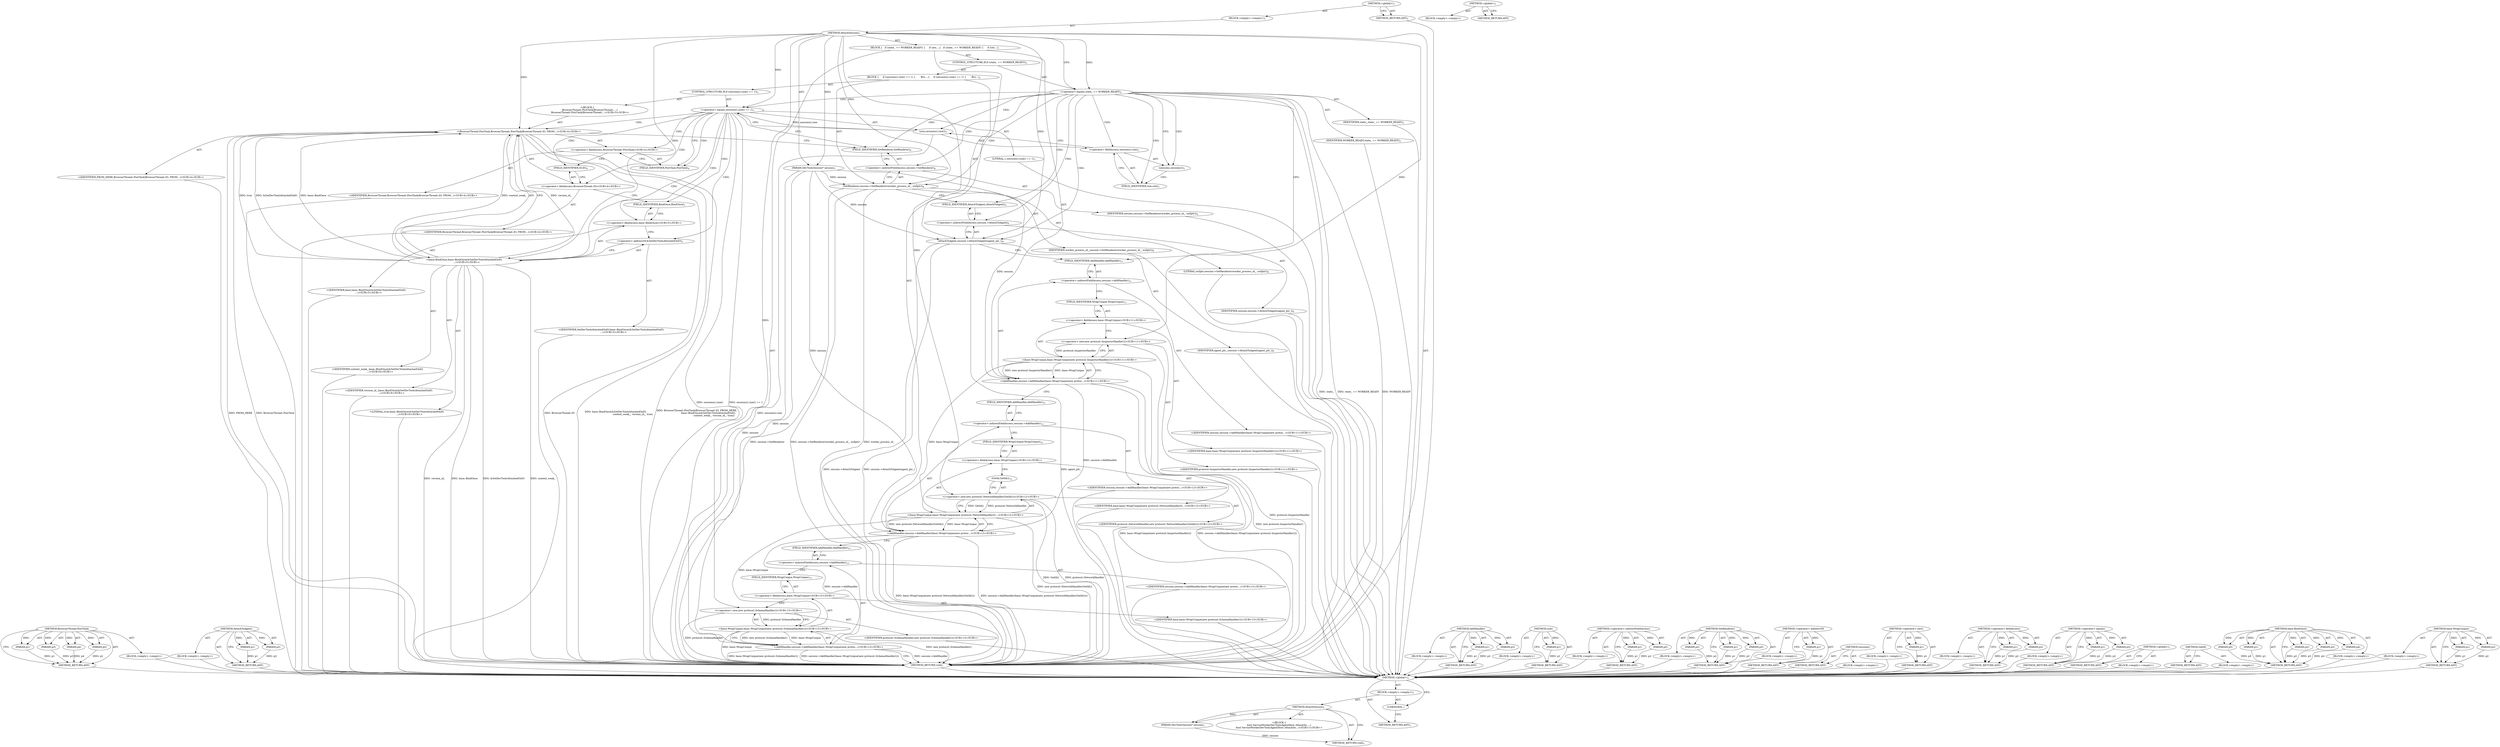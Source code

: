 digraph "&lt;global&gt;" {
vulnerable_131 [label=<(METHOD,BrowserThread.PostTask)>];
vulnerable_132 [label=<(PARAM,p1)>];
vulnerable_133 [label=<(PARAM,p2)>];
vulnerable_134 [label=<(PARAM,p3)>];
vulnerable_135 [label=<(PARAM,p4)>];
vulnerable_136 [label=<(BLOCK,&lt;empty&gt;,&lt;empty&gt;)>];
vulnerable_137 [label=<(METHOD_RETURN,ANY)>];
vulnerable_161 [label=<(METHOD,AttachToAgent)>];
vulnerable_162 [label=<(PARAM,p1)>];
vulnerable_163 [label=<(PARAM,p2)>];
vulnerable_164 [label=<(BLOCK,&lt;empty&gt;,&lt;empty&gt;)>];
vulnerable_165 [label=<(METHOD_RETURN,ANY)>];
vulnerable_6 [label=<(METHOD,&lt;global&gt;)<SUB>1</SUB>>];
vulnerable_7 [label=<(BLOCK,&lt;empty&gt;,&lt;empty&gt;)<SUB>1</SUB>>];
vulnerable_8 [label=<(METHOD,AttachSession)<SUB>1</SUB>>];
vulnerable_9 [label=<(PARAM,DevToolsSession* session)<SUB>1</SUB>>];
vulnerable_10 [label=<(BLOCK,{
   if (state_ == WORKER_READY) {
     if (ses...,{
   if (state_ == WORKER_READY) {
     if (ses...)<SUB>1</SUB>>];
vulnerable_11 [label=<(CONTROL_STRUCTURE,IF,if (state_ == WORKER_READY))<SUB>2</SUB>>];
vulnerable_12 [label=<(&lt;operator&gt;.equals,state_ == WORKER_READY)<SUB>2</SUB>>];
vulnerable_13 [label=<(IDENTIFIER,state_,state_ == WORKER_READY)<SUB>2</SUB>>];
vulnerable_14 [label=<(IDENTIFIER,WORKER_READY,state_ == WORKER_READY)<SUB>2</SUB>>];
vulnerable_15 [label=<(BLOCK,{
     if (sessions().size() == 1) {
       Bro...,{
     if (sessions().size() == 1) {
       Bro...)<SUB>2</SUB>>];
vulnerable_16 [label=<(CONTROL_STRUCTURE,IF,if (sessions().size() == 1))<SUB>3</SUB>>];
vulnerable_17 [label=<(&lt;operator&gt;.equals,sessions().size() == 1)<SUB>3</SUB>>];
vulnerable_18 [label=<(size,sessions().size())<SUB>3</SUB>>];
vulnerable_19 [label=<(&lt;operator&gt;.fieldAccess,sessions().size)<SUB>3</SUB>>];
vulnerable_20 [label=<(sessions,sessions())<SUB>3</SUB>>];
vulnerable_21 [label=<(FIELD_IDENTIFIER,size,size)<SUB>3</SUB>>];
vulnerable_22 [label=<(LITERAL,1,sessions().size() == 1)<SUB>3</SUB>>];
vulnerable_23 [label="<(BLOCK,{
       BrowserThread::PostTask(BrowserThread:...,{
       BrowserThread::PostTask(BrowserThread:...)<SUB>3</SUB>>"];
vulnerable_24 [label="<(BrowserThread.PostTask,BrowserThread::PostTask(BrowserThread::IO, FROM...)<SUB>4</SUB>>"];
vulnerable_25 [label="<(&lt;operator&gt;.fieldAccess,BrowserThread::PostTask)<SUB>4</SUB>>"];
vulnerable_26 [label="<(IDENTIFIER,BrowserThread,BrowserThread::PostTask(BrowserThread::IO, FROM...)<SUB>4</SUB>>"];
vulnerable_27 [label=<(FIELD_IDENTIFIER,PostTask,PostTask)<SUB>4</SUB>>];
vulnerable_28 [label="<(&lt;operator&gt;.fieldAccess,BrowserThread::IO)<SUB>4</SUB>>"];
vulnerable_29 [label="<(IDENTIFIER,BrowserThread,BrowserThread::PostTask(BrowserThread::IO, FROM...)<SUB>4</SUB>>"];
vulnerable_30 [label=<(FIELD_IDENTIFIER,IO,IO)<SUB>4</SUB>>];
vulnerable_31 [label="<(IDENTIFIER,FROM_HERE,BrowserThread::PostTask(BrowserThread::IO, FROM...)<SUB>4</SUB>>"];
vulnerable_32 [label="<(base.BindOnce,base::BindOnce(&amp;SetDevToolsAttachedOnIO,
      ...)<SUB>5</SUB>>"];
vulnerable_33 [label="<(&lt;operator&gt;.fieldAccess,base::BindOnce)<SUB>5</SUB>>"];
vulnerable_34 [label="<(IDENTIFIER,base,base::BindOnce(&amp;SetDevToolsAttachedOnIO,
      ...)<SUB>5</SUB>>"];
vulnerable_35 [label=<(FIELD_IDENTIFIER,BindOnce,BindOnce)<SUB>5</SUB>>];
vulnerable_36 [label=<(&lt;operator&gt;.addressOf,&amp;SetDevToolsAttachedOnIO)<SUB>5</SUB>>];
vulnerable_37 [label="<(IDENTIFIER,SetDevToolsAttachedOnIO,base::BindOnce(&amp;SetDevToolsAttachedOnIO,
      ...)<SUB>5</SUB>>"];
vulnerable_38 [label="<(IDENTIFIER,context_weak_,base::BindOnce(&amp;SetDevToolsAttachedOnIO,
      ...)<SUB>6</SUB>>"];
vulnerable_39 [label="<(IDENTIFIER,version_id_,base::BindOnce(&amp;SetDevToolsAttachedOnIO,
      ...)<SUB>6</SUB>>"];
vulnerable_40 [label="<(LITERAL,true,base::BindOnce(&amp;SetDevToolsAttachedOnIO,
      ...)<SUB>6</SUB>>"];
vulnerable_41 [label=<(SetRenderer,session-&gt;SetRenderer(worker_process_id_, nullptr))<SUB>8</SUB>>];
vulnerable_42 [label=<(&lt;operator&gt;.indirectFieldAccess,session-&gt;SetRenderer)<SUB>8</SUB>>];
vulnerable_43 [label=<(IDENTIFIER,session,session-&gt;SetRenderer(worker_process_id_, nullptr))<SUB>8</SUB>>];
vulnerable_44 [label=<(FIELD_IDENTIFIER,SetRenderer,SetRenderer)<SUB>8</SUB>>];
vulnerable_45 [label=<(IDENTIFIER,worker_process_id_,session-&gt;SetRenderer(worker_process_id_, nullptr))<SUB>8</SUB>>];
vulnerable_46 [label=<(LITERAL,nullptr,session-&gt;SetRenderer(worker_process_id_, nullptr))<SUB>8</SUB>>];
vulnerable_47 [label=<(AttachToAgent,session-&gt;AttachToAgent(agent_ptr_))<SUB>9</SUB>>];
vulnerable_48 [label=<(&lt;operator&gt;.indirectFieldAccess,session-&gt;AttachToAgent)<SUB>9</SUB>>];
vulnerable_49 [label=<(IDENTIFIER,session,session-&gt;AttachToAgent(agent_ptr_))<SUB>9</SUB>>];
vulnerable_50 [label=<(FIELD_IDENTIFIER,AttachToAgent,AttachToAgent)<SUB>9</SUB>>];
vulnerable_51 [label=<(IDENTIFIER,agent_ptr_,session-&gt;AttachToAgent(agent_ptr_))<SUB>9</SUB>>];
vulnerable_52 [label="<(AddHandler,session-&gt;AddHandler(base::WrapUnique(new protoc...)<SUB>11</SUB>>"];
vulnerable_53 [label=<(&lt;operator&gt;.indirectFieldAccess,session-&gt;AddHandler)<SUB>11</SUB>>];
vulnerable_54 [label="<(IDENTIFIER,session,session-&gt;AddHandler(base::WrapUnique(new protoc...)<SUB>11</SUB>>"];
vulnerable_55 [label=<(FIELD_IDENTIFIER,AddHandler,AddHandler)<SUB>11</SUB>>];
vulnerable_56 [label="<(base.WrapUnique,base::WrapUnique(new protocol::InspectorHandler()))<SUB>11</SUB>>"];
vulnerable_57 [label="<(&lt;operator&gt;.fieldAccess,base::WrapUnique)<SUB>11</SUB>>"];
vulnerable_58 [label="<(IDENTIFIER,base,base::WrapUnique(new protocol::InspectorHandler()))<SUB>11</SUB>>"];
vulnerable_59 [label=<(FIELD_IDENTIFIER,WrapUnique,WrapUnique)<SUB>11</SUB>>];
vulnerable_60 [label="<(&lt;operator&gt;.new,new protocol::InspectorHandler())<SUB>11</SUB>>"];
vulnerable_61 [label="<(IDENTIFIER,protocol::InspectorHandler,new protocol::InspectorHandler())<SUB>11</SUB>>"];
vulnerable_62 [label="<(AddHandler,session-&gt;AddHandler(base::WrapUnique(new protoc...)<SUB>12</SUB>>"];
vulnerable_63 [label=<(&lt;operator&gt;.indirectFieldAccess,session-&gt;AddHandler)<SUB>12</SUB>>];
vulnerable_64 [label="<(IDENTIFIER,session,session-&gt;AddHandler(base::WrapUnique(new protoc...)<SUB>12</SUB>>"];
vulnerable_65 [label=<(FIELD_IDENTIFIER,AddHandler,AddHandler)<SUB>12</SUB>>];
vulnerable_66 [label="<(base.WrapUnique,base::WrapUnique(new protocol::NetworkHandler(G...)<SUB>12</SUB>>"];
vulnerable_67 [label="<(&lt;operator&gt;.fieldAccess,base::WrapUnique)<SUB>12</SUB>>"];
vulnerable_68 [label="<(IDENTIFIER,base,base::WrapUnique(new protocol::NetworkHandler(G...)<SUB>12</SUB>>"];
vulnerable_69 [label=<(FIELD_IDENTIFIER,WrapUnique,WrapUnique)<SUB>12</SUB>>];
vulnerable_70 [label="<(&lt;operator&gt;.new,new protocol::NetworkHandler(GetId()))<SUB>12</SUB>>"];
vulnerable_71 [label="<(IDENTIFIER,protocol::NetworkHandler,new protocol::NetworkHandler(GetId()))<SUB>12</SUB>>"];
vulnerable_72 [label=<(GetId,GetId())<SUB>12</SUB>>];
vulnerable_73 [label="<(AddHandler,session-&gt;AddHandler(base::WrapUnique(new protoc...)<SUB>13</SUB>>"];
vulnerable_74 [label=<(&lt;operator&gt;.indirectFieldAccess,session-&gt;AddHandler)<SUB>13</SUB>>];
vulnerable_75 [label="<(IDENTIFIER,session,session-&gt;AddHandler(base::WrapUnique(new protoc...)<SUB>13</SUB>>"];
vulnerable_76 [label=<(FIELD_IDENTIFIER,AddHandler,AddHandler)<SUB>13</SUB>>];
vulnerable_77 [label="<(base.WrapUnique,base::WrapUnique(new protocol::SchemaHandler()))<SUB>13</SUB>>"];
vulnerable_78 [label="<(&lt;operator&gt;.fieldAccess,base::WrapUnique)<SUB>13</SUB>>"];
vulnerable_79 [label="<(IDENTIFIER,base,base::WrapUnique(new protocol::SchemaHandler()))<SUB>13</SUB>>"];
vulnerable_80 [label=<(FIELD_IDENTIFIER,WrapUnique,WrapUnique)<SUB>13</SUB>>];
vulnerable_81 [label="<(&lt;operator&gt;.new,new protocol::SchemaHandler())<SUB>13</SUB>>"];
vulnerable_82 [label="<(IDENTIFIER,protocol::SchemaHandler,new protocol::SchemaHandler())<SUB>13</SUB>>"];
vulnerable_83 [label=<(METHOD_RETURN,void)<SUB>1</SUB>>];
vulnerable_85 [label=<(METHOD_RETURN,ANY)<SUB>1</SUB>>];
vulnerable_166 [label=<(METHOD,AddHandler)>];
vulnerable_167 [label=<(PARAM,p1)>];
vulnerable_168 [label=<(PARAM,p2)>];
vulnerable_169 [label=<(BLOCK,&lt;empty&gt;,&lt;empty&gt;)>];
vulnerable_170 [label=<(METHOD_RETURN,ANY)>];
vulnerable_119 [label=<(METHOD,size)>];
vulnerable_120 [label=<(PARAM,p1)>];
vulnerable_121 [label=<(BLOCK,&lt;empty&gt;,&lt;empty&gt;)>];
vulnerable_122 [label=<(METHOD_RETURN,ANY)>];
vulnerable_156 [label=<(METHOD,&lt;operator&gt;.indirectFieldAccess)>];
vulnerable_157 [label=<(PARAM,p1)>];
vulnerable_158 [label=<(PARAM,p2)>];
vulnerable_159 [label=<(BLOCK,&lt;empty&gt;,&lt;empty&gt;)>];
vulnerable_160 [label=<(METHOD_RETURN,ANY)>];
vulnerable_150 [label=<(METHOD,SetRenderer)>];
vulnerable_151 [label=<(PARAM,p1)>];
vulnerable_152 [label=<(PARAM,p2)>];
vulnerable_153 [label=<(PARAM,p3)>];
vulnerable_154 [label=<(BLOCK,&lt;empty&gt;,&lt;empty&gt;)>];
vulnerable_155 [label=<(METHOD_RETURN,ANY)>];
vulnerable_146 [label=<(METHOD,&lt;operator&gt;.addressOf)>];
vulnerable_147 [label=<(PARAM,p1)>];
vulnerable_148 [label=<(BLOCK,&lt;empty&gt;,&lt;empty&gt;)>];
vulnerable_149 [label=<(METHOD_RETURN,ANY)>];
vulnerable_128 [label=<(METHOD,sessions)>];
vulnerable_129 [label=<(BLOCK,&lt;empty&gt;,&lt;empty&gt;)>];
vulnerable_130 [label=<(METHOD_RETURN,ANY)>];
vulnerable_176 [label=<(METHOD,&lt;operator&gt;.new)>];
vulnerable_177 [label=<(PARAM,p1)>];
vulnerable_178 [label=<(BLOCK,&lt;empty&gt;,&lt;empty&gt;)>];
vulnerable_179 [label=<(METHOD_RETURN,ANY)>];
vulnerable_123 [label=<(METHOD,&lt;operator&gt;.fieldAccess)>];
vulnerable_124 [label=<(PARAM,p1)>];
vulnerable_125 [label=<(PARAM,p2)>];
vulnerable_126 [label=<(BLOCK,&lt;empty&gt;,&lt;empty&gt;)>];
vulnerable_127 [label=<(METHOD_RETURN,ANY)>];
vulnerable_114 [label=<(METHOD,&lt;operator&gt;.equals)>];
vulnerable_115 [label=<(PARAM,p1)>];
vulnerable_116 [label=<(PARAM,p2)>];
vulnerable_117 [label=<(BLOCK,&lt;empty&gt;,&lt;empty&gt;)>];
vulnerable_118 [label=<(METHOD_RETURN,ANY)>];
vulnerable_108 [label=<(METHOD,&lt;global&gt;)<SUB>1</SUB>>];
vulnerable_109 [label=<(BLOCK,&lt;empty&gt;,&lt;empty&gt;)>];
vulnerable_110 [label=<(METHOD_RETURN,ANY)>];
vulnerable_180 [label=<(METHOD,GetId)>];
vulnerable_181 [label=<(BLOCK,&lt;empty&gt;,&lt;empty&gt;)>];
vulnerable_182 [label=<(METHOD_RETURN,ANY)>];
vulnerable_138 [label=<(METHOD,base.BindOnce)>];
vulnerable_139 [label=<(PARAM,p1)>];
vulnerable_140 [label=<(PARAM,p2)>];
vulnerable_141 [label=<(PARAM,p3)>];
vulnerable_142 [label=<(PARAM,p4)>];
vulnerable_143 [label=<(PARAM,p5)>];
vulnerable_144 [label=<(BLOCK,&lt;empty&gt;,&lt;empty&gt;)>];
vulnerable_145 [label=<(METHOD_RETURN,ANY)>];
vulnerable_171 [label=<(METHOD,base.WrapUnique)>];
vulnerable_172 [label=<(PARAM,p1)>];
vulnerable_173 [label=<(PARAM,p2)>];
vulnerable_174 [label=<(BLOCK,&lt;empty&gt;,&lt;empty&gt;)>];
vulnerable_175 [label=<(METHOD_RETURN,ANY)>];
fixed_6 [label=<(METHOD,&lt;global&gt;)<SUB>1</SUB>>];
fixed_7 [label=<(BLOCK,&lt;empty&gt;,&lt;empty&gt;)<SUB>1</SUB>>];
fixed_8 [label=<(METHOD,AttachSession)<SUB>1</SUB>>];
fixed_9 [label=<(PARAM,DevToolsSession* session)<SUB>1</SUB>>];
fixed_10 [label="<(BLOCK,{
bool ServiceWorkerDevToolsAgentHost::AttachSe...,{
bool ServiceWorkerDevToolsAgentHost::AttachSe...)<SUB>1</SUB>>"];
fixed_11 [label=<(METHOD_RETURN,void)<SUB>1</SUB>>];
fixed_13 [label=<(UNKNOWN,,)>];
fixed_14 [label=<(METHOD_RETURN,ANY)<SUB>1</SUB>>];
fixed_23 [label=<(METHOD,&lt;global&gt;)<SUB>1</SUB>>];
fixed_24 [label=<(BLOCK,&lt;empty&gt;,&lt;empty&gt;)>];
fixed_25 [label=<(METHOD_RETURN,ANY)>];
vulnerable_131 -> vulnerable_132  [key=0, label="AST: "];
vulnerable_131 -> vulnerable_132  [key=1, label="DDG: "];
vulnerable_131 -> vulnerable_136  [key=0, label="AST: "];
vulnerable_131 -> vulnerable_133  [key=0, label="AST: "];
vulnerable_131 -> vulnerable_133  [key=1, label="DDG: "];
vulnerable_131 -> vulnerable_137  [key=0, label="AST: "];
vulnerable_131 -> vulnerable_137  [key=1, label="CFG: "];
vulnerable_131 -> vulnerable_134  [key=0, label="AST: "];
vulnerable_131 -> vulnerable_134  [key=1, label="DDG: "];
vulnerable_131 -> vulnerable_135  [key=0, label="AST: "];
vulnerable_131 -> vulnerable_135  [key=1, label="DDG: "];
vulnerable_132 -> vulnerable_137  [key=0, label="DDG: p1"];
vulnerable_133 -> vulnerable_137  [key=0, label="DDG: p2"];
vulnerable_134 -> vulnerable_137  [key=0, label="DDG: p3"];
vulnerable_135 -> vulnerable_137  [key=0, label="DDG: p4"];
vulnerable_136 -> fixed_6  [key=0];
vulnerable_137 -> fixed_6  [key=0];
vulnerable_161 -> vulnerable_162  [key=0, label="AST: "];
vulnerable_161 -> vulnerable_162  [key=1, label="DDG: "];
vulnerable_161 -> vulnerable_164  [key=0, label="AST: "];
vulnerable_161 -> vulnerable_163  [key=0, label="AST: "];
vulnerable_161 -> vulnerable_163  [key=1, label="DDG: "];
vulnerable_161 -> vulnerable_165  [key=0, label="AST: "];
vulnerable_161 -> vulnerable_165  [key=1, label="CFG: "];
vulnerable_162 -> vulnerable_165  [key=0, label="DDG: p1"];
vulnerable_163 -> vulnerable_165  [key=0, label="DDG: p2"];
vulnerable_164 -> fixed_6  [key=0];
vulnerable_165 -> fixed_6  [key=0];
vulnerable_6 -> vulnerable_7  [key=0, label="AST: "];
vulnerable_6 -> vulnerable_85  [key=0, label="AST: "];
vulnerable_6 -> vulnerable_85  [key=1, label="CFG: "];
vulnerable_7 -> vulnerable_8  [key=0, label="AST: "];
vulnerable_8 -> vulnerable_9  [key=0, label="AST: "];
vulnerable_8 -> vulnerable_9  [key=1, label="DDG: "];
vulnerable_8 -> vulnerable_10  [key=0, label="AST: "];
vulnerable_8 -> vulnerable_83  [key=0, label="AST: "];
vulnerable_8 -> vulnerable_12  [key=0, label="CFG: "];
vulnerable_8 -> vulnerable_12  [key=1, label="DDG: "];
vulnerable_8 -> vulnerable_41  [key=0, label="DDG: "];
vulnerable_8 -> vulnerable_47  [key=0, label="DDG: "];
vulnerable_8 -> vulnerable_60  [key=0, label="DDG: "];
vulnerable_8 -> vulnerable_70  [key=0, label="DDG: "];
vulnerable_8 -> vulnerable_81  [key=0, label="DDG: "];
vulnerable_8 -> vulnerable_17  [key=0, label="DDG: "];
vulnerable_8 -> vulnerable_24  [key=0, label="DDG: "];
vulnerable_8 -> vulnerable_32  [key=0, label="DDG: "];
vulnerable_9 -> vulnerable_83  [key=0, label="DDG: session"];
vulnerable_9 -> vulnerable_52  [key=0, label="DDG: session"];
vulnerable_9 -> vulnerable_62  [key=0, label="DDG: session"];
vulnerable_9 -> vulnerable_73  [key=0, label="DDG: session"];
vulnerable_9 -> vulnerable_41  [key=0, label="DDG: session"];
vulnerable_9 -> vulnerable_47  [key=0, label="DDG: session"];
vulnerable_10 -> vulnerable_11  [key=0, label="AST: "];
vulnerable_10 -> vulnerable_52  [key=0, label="AST: "];
vulnerable_10 -> vulnerable_62  [key=0, label="AST: "];
vulnerable_10 -> vulnerable_73  [key=0, label="AST: "];
vulnerable_11 -> vulnerable_12  [key=0, label="AST: "];
vulnerable_11 -> vulnerable_15  [key=0, label="AST: "];
vulnerable_12 -> vulnerable_13  [key=0, label="AST: "];
vulnerable_12 -> vulnerable_14  [key=0, label="AST: "];
vulnerable_12 -> vulnerable_20  [key=0, label="CFG: "];
vulnerable_12 -> vulnerable_20  [key=1, label="CDG: "];
vulnerable_12 -> vulnerable_55  [key=0, label="CFG: "];
vulnerable_12 -> vulnerable_83  [key=0, label="DDG: state_"];
vulnerable_12 -> vulnerable_83  [key=1, label="DDG: state_ == WORKER_READY"];
vulnerable_12 -> vulnerable_83  [key=2, label="DDG: WORKER_READY"];
vulnerable_12 -> vulnerable_17  [key=0, label="CDG: "];
vulnerable_12 -> vulnerable_47  [key=0, label="CDG: "];
vulnerable_12 -> vulnerable_21  [key=0, label="CDG: "];
vulnerable_12 -> vulnerable_48  [key=0, label="CDG: "];
vulnerable_12 -> vulnerable_42  [key=0, label="CDG: "];
vulnerable_12 -> vulnerable_19  [key=0, label="CDG: "];
vulnerable_12 -> vulnerable_41  [key=0, label="CDG: "];
vulnerable_12 -> vulnerable_18  [key=0, label="CDG: "];
vulnerable_12 -> vulnerable_50  [key=0, label="CDG: "];
vulnerable_12 -> vulnerable_44  [key=0, label="CDG: "];
vulnerable_13 -> fixed_6  [key=0];
vulnerable_14 -> fixed_6  [key=0];
vulnerable_15 -> vulnerable_16  [key=0, label="AST: "];
vulnerable_15 -> vulnerable_41  [key=0, label="AST: "];
vulnerable_15 -> vulnerable_47  [key=0, label="AST: "];
vulnerable_16 -> vulnerable_17  [key=0, label="AST: "];
vulnerable_16 -> vulnerable_23  [key=0, label="AST: "];
vulnerable_17 -> vulnerable_18  [key=0, label="AST: "];
vulnerable_17 -> vulnerable_22  [key=0, label="AST: "];
vulnerable_17 -> vulnerable_27  [key=0, label="CFG: "];
vulnerable_17 -> vulnerable_27  [key=1, label="CDG: "];
vulnerable_17 -> vulnerable_44  [key=0, label="CFG: "];
vulnerable_17 -> vulnerable_83  [key=0, label="DDG: sessions().size()"];
vulnerable_17 -> vulnerable_83  [key=1, label="DDG: sessions().size() == 1"];
vulnerable_17 -> vulnerable_24  [key=0, label="CDG: "];
vulnerable_17 -> vulnerable_30  [key=0, label="CDG: "];
vulnerable_17 -> vulnerable_32  [key=0, label="CDG: "];
vulnerable_17 -> vulnerable_33  [key=0, label="CDG: "];
vulnerable_17 -> vulnerable_28  [key=0, label="CDG: "];
vulnerable_17 -> vulnerable_36  [key=0, label="CDG: "];
vulnerable_17 -> vulnerable_25  [key=0, label="CDG: "];
vulnerable_17 -> vulnerable_35  [key=0, label="CDG: "];
vulnerable_18 -> vulnerable_19  [key=0, label="AST: "];
vulnerable_18 -> vulnerable_17  [key=0, label="CFG: "];
vulnerable_18 -> vulnerable_17  [key=1, label="DDG: sessions().size"];
vulnerable_18 -> vulnerable_83  [key=0, label="DDG: sessions().size"];
vulnerable_19 -> vulnerable_20  [key=0, label="AST: "];
vulnerable_19 -> vulnerable_21  [key=0, label="AST: "];
vulnerable_19 -> vulnerable_18  [key=0, label="CFG: "];
vulnerable_20 -> vulnerable_21  [key=0, label="CFG: "];
vulnerable_21 -> vulnerable_19  [key=0, label="CFG: "];
vulnerable_22 -> fixed_6  [key=0];
vulnerable_23 -> vulnerable_24  [key=0, label="AST: "];
vulnerable_24 -> vulnerable_25  [key=0, label="AST: "];
vulnerable_24 -> vulnerable_28  [key=0, label="AST: "];
vulnerable_24 -> vulnerable_31  [key=0, label="AST: "];
vulnerable_24 -> vulnerable_32  [key=0, label="AST: "];
vulnerable_24 -> vulnerable_44  [key=0, label="CFG: "];
vulnerable_24 -> vulnerable_83  [key=0, label="DDG: BrowserThread::PostTask"];
vulnerable_24 -> vulnerable_83  [key=1, label="DDG: BrowserThread::IO"];
vulnerable_24 -> vulnerable_83  [key=2, label="DDG: base::BindOnce(&amp;SetDevToolsAttachedOnIO,
                                             context_weak_, version_id_, true)"];
vulnerable_24 -> vulnerable_83  [key=3, label="DDG: BrowserThread::PostTask(BrowserThread::IO, FROM_HERE,
                              base::BindOnce(&amp;SetDevToolsAttachedOnIO,
                                             context_weak_, version_id_, true))"];
vulnerable_24 -> vulnerable_83  [key=4, label="DDG: FROM_HERE"];
vulnerable_25 -> vulnerable_26  [key=0, label="AST: "];
vulnerable_25 -> vulnerable_27  [key=0, label="AST: "];
vulnerable_25 -> vulnerable_30  [key=0, label="CFG: "];
vulnerable_26 -> fixed_6  [key=0];
vulnerable_27 -> vulnerable_25  [key=0, label="CFG: "];
vulnerable_28 -> vulnerable_29  [key=0, label="AST: "];
vulnerable_28 -> vulnerable_30  [key=0, label="AST: "];
vulnerable_28 -> vulnerable_35  [key=0, label="CFG: "];
vulnerable_29 -> fixed_6  [key=0];
vulnerable_30 -> vulnerable_28  [key=0, label="CFG: "];
vulnerable_31 -> fixed_6  [key=0];
vulnerable_32 -> vulnerable_33  [key=0, label="AST: "];
vulnerable_32 -> vulnerable_36  [key=0, label="AST: "];
vulnerable_32 -> vulnerable_38  [key=0, label="AST: "];
vulnerable_32 -> vulnerable_39  [key=0, label="AST: "];
vulnerable_32 -> vulnerable_40  [key=0, label="AST: "];
vulnerable_32 -> vulnerable_24  [key=0, label="CFG: "];
vulnerable_32 -> vulnerable_24  [key=1, label="DDG: version_id_"];
vulnerable_32 -> vulnerable_24  [key=2, label="DDG: true"];
vulnerable_32 -> vulnerable_24  [key=3, label="DDG: &amp;SetDevToolsAttachedOnIO"];
vulnerable_32 -> vulnerable_24  [key=4, label="DDG: base::BindOnce"];
vulnerable_32 -> vulnerable_24  [key=5, label="DDG: context_weak_"];
vulnerable_32 -> vulnerable_83  [key=0, label="DDG: base::BindOnce"];
vulnerable_32 -> vulnerable_83  [key=1, label="DDG: &amp;SetDevToolsAttachedOnIO"];
vulnerable_32 -> vulnerable_83  [key=2, label="DDG: context_weak_"];
vulnerable_32 -> vulnerable_83  [key=3, label="DDG: version_id_"];
vulnerable_33 -> vulnerable_34  [key=0, label="AST: "];
vulnerable_33 -> vulnerable_35  [key=0, label="AST: "];
vulnerable_33 -> vulnerable_36  [key=0, label="CFG: "];
vulnerable_34 -> fixed_6  [key=0];
vulnerable_35 -> vulnerable_33  [key=0, label="CFG: "];
vulnerable_36 -> vulnerable_37  [key=0, label="AST: "];
vulnerable_36 -> vulnerable_32  [key=0, label="CFG: "];
vulnerable_37 -> fixed_6  [key=0];
vulnerable_38 -> fixed_6  [key=0];
vulnerable_39 -> fixed_6  [key=0];
vulnerable_40 -> fixed_6  [key=0];
vulnerable_41 -> vulnerable_42  [key=0, label="AST: "];
vulnerable_41 -> vulnerable_45  [key=0, label="AST: "];
vulnerable_41 -> vulnerable_46  [key=0, label="AST: "];
vulnerable_41 -> vulnerable_50  [key=0, label="CFG: "];
vulnerable_41 -> vulnerable_83  [key=0, label="DDG: session-&gt;SetRenderer"];
vulnerable_41 -> vulnerable_83  [key=1, label="DDG: session-&gt;SetRenderer(worker_process_id_, nullptr)"];
vulnerable_41 -> vulnerable_83  [key=2, label="DDG: worker_process_id_"];
vulnerable_42 -> vulnerable_43  [key=0, label="AST: "];
vulnerable_42 -> vulnerable_44  [key=0, label="AST: "];
vulnerable_42 -> vulnerable_41  [key=0, label="CFG: "];
vulnerable_43 -> fixed_6  [key=0];
vulnerable_44 -> vulnerable_42  [key=0, label="CFG: "];
vulnerable_45 -> fixed_6  [key=0];
vulnerable_46 -> fixed_6  [key=0];
vulnerable_47 -> vulnerable_48  [key=0, label="AST: "];
vulnerable_47 -> vulnerable_51  [key=0, label="AST: "];
vulnerable_47 -> vulnerable_55  [key=0, label="CFG: "];
vulnerable_47 -> vulnerable_83  [key=0, label="DDG: session-&gt;AttachToAgent"];
vulnerable_47 -> vulnerable_83  [key=1, label="DDG: session-&gt;AttachToAgent(agent_ptr_)"];
vulnerable_47 -> vulnerable_83  [key=2, label="DDG: agent_ptr_"];
vulnerable_48 -> vulnerable_49  [key=0, label="AST: "];
vulnerable_48 -> vulnerable_50  [key=0, label="AST: "];
vulnerable_48 -> vulnerable_47  [key=0, label="CFG: "];
vulnerable_49 -> fixed_6  [key=0];
vulnerable_50 -> vulnerable_48  [key=0, label="CFG: "];
vulnerable_51 -> fixed_6  [key=0];
vulnerable_52 -> vulnerable_53  [key=0, label="AST: "];
vulnerable_52 -> vulnerable_56  [key=0, label="AST: "];
vulnerable_52 -> vulnerable_65  [key=0, label="CFG: "];
vulnerable_52 -> vulnerable_83  [key=0, label="DDG: base::WrapUnique(new protocol::InspectorHandler())"];
vulnerable_52 -> vulnerable_83  [key=1, label="DDG: session-&gt;AddHandler(base::WrapUnique(new protocol::InspectorHandler()))"];
vulnerable_52 -> vulnerable_62  [key=0, label="DDG: session-&gt;AddHandler"];
vulnerable_53 -> vulnerable_54  [key=0, label="AST: "];
vulnerable_53 -> vulnerable_55  [key=0, label="AST: "];
vulnerable_53 -> vulnerable_59  [key=0, label="CFG: "];
vulnerable_54 -> fixed_6  [key=0];
vulnerable_55 -> vulnerable_53  [key=0, label="CFG: "];
vulnerable_56 -> vulnerable_57  [key=0, label="AST: "];
vulnerable_56 -> vulnerable_60  [key=0, label="AST: "];
vulnerable_56 -> vulnerable_52  [key=0, label="CFG: "];
vulnerable_56 -> vulnerable_52  [key=1, label="DDG: base::WrapUnique"];
vulnerable_56 -> vulnerable_52  [key=2, label="DDG: new protocol::InspectorHandler()"];
vulnerable_56 -> vulnerable_83  [key=0, label="DDG: new protocol::InspectorHandler()"];
vulnerable_56 -> vulnerable_66  [key=0, label="DDG: base::WrapUnique"];
vulnerable_57 -> vulnerable_58  [key=0, label="AST: "];
vulnerable_57 -> vulnerable_59  [key=0, label="AST: "];
vulnerable_57 -> vulnerable_60  [key=0, label="CFG: "];
vulnerable_58 -> fixed_6  [key=0];
vulnerable_59 -> vulnerable_57  [key=0, label="CFG: "];
vulnerable_60 -> vulnerable_61  [key=0, label="AST: "];
vulnerable_60 -> vulnerable_56  [key=0, label="CFG: "];
vulnerable_60 -> vulnerable_56  [key=1, label="DDG: protocol::InspectorHandler"];
vulnerable_60 -> vulnerable_83  [key=0, label="DDG: protocol::InspectorHandler"];
vulnerable_61 -> fixed_6  [key=0];
vulnerable_62 -> vulnerable_63  [key=0, label="AST: "];
vulnerable_62 -> vulnerable_66  [key=0, label="AST: "];
vulnerable_62 -> vulnerable_76  [key=0, label="CFG: "];
vulnerable_62 -> vulnerable_83  [key=0, label="DDG: base::WrapUnique(new protocol::NetworkHandler(GetId()))"];
vulnerable_62 -> vulnerable_83  [key=1, label="DDG: session-&gt;AddHandler(base::WrapUnique(new protocol::NetworkHandler(GetId())))"];
vulnerable_62 -> vulnerable_73  [key=0, label="DDG: session-&gt;AddHandler"];
vulnerable_63 -> vulnerable_64  [key=0, label="AST: "];
vulnerable_63 -> vulnerable_65  [key=0, label="AST: "];
vulnerable_63 -> vulnerable_69  [key=0, label="CFG: "];
vulnerable_64 -> fixed_6  [key=0];
vulnerable_65 -> vulnerable_63  [key=0, label="CFG: "];
vulnerable_66 -> vulnerable_67  [key=0, label="AST: "];
vulnerable_66 -> vulnerable_70  [key=0, label="AST: "];
vulnerable_66 -> vulnerable_62  [key=0, label="CFG: "];
vulnerable_66 -> vulnerable_62  [key=1, label="DDG: base::WrapUnique"];
vulnerable_66 -> vulnerable_62  [key=2, label="DDG: new protocol::NetworkHandler(GetId())"];
vulnerable_66 -> vulnerable_83  [key=0, label="DDG: new protocol::NetworkHandler(GetId())"];
vulnerable_66 -> vulnerable_77  [key=0, label="DDG: base::WrapUnique"];
vulnerable_67 -> vulnerable_68  [key=0, label="AST: "];
vulnerable_67 -> vulnerable_69  [key=0, label="AST: "];
vulnerable_67 -> vulnerable_72  [key=0, label="CFG: "];
vulnerable_68 -> fixed_6  [key=0];
vulnerable_69 -> vulnerable_67  [key=0, label="CFG: "];
vulnerable_70 -> vulnerable_71  [key=0, label="AST: "];
vulnerable_70 -> vulnerable_72  [key=0, label="AST: "];
vulnerable_70 -> vulnerable_66  [key=0, label="CFG: "];
vulnerable_70 -> vulnerable_66  [key=1, label="DDG: protocol::NetworkHandler"];
vulnerable_70 -> vulnerable_66  [key=2, label="DDG: GetId()"];
vulnerable_70 -> vulnerable_83  [key=0, label="DDG: GetId()"];
vulnerable_70 -> vulnerable_83  [key=1, label="DDG: protocol::NetworkHandler"];
vulnerable_71 -> fixed_6  [key=0];
vulnerable_72 -> vulnerable_70  [key=0, label="CFG: "];
vulnerable_73 -> vulnerable_74  [key=0, label="AST: "];
vulnerable_73 -> vulnerable_77  [key=0, label="AST: "];
vulnerable_73 -> vulnerable_83  [key=0, label="CFG: "];
vulnerable_73 -> vulnerable_83  [key=1, label="DDG: session-&gt;AddHandler"];
vulnerable_73 -> vulnerable_83  [key=2, label="DDG: base::WrapUnique(new protocol::SchemaHandler())"];
vulnerable_73 -> vulnerable_83  [key=3, label="DDG: session-&gt;AddHandler(base::WrapUnique(new protocol::SchemaHandler()))"];
vulnerable_74 -> vulnerable_75  [key=0, label="AST: "];
vulnerable_74 -> vulnerable_76  [key=0, label="AST: "];
vulnerable_74 -> vulnerable_80  [key=0, label="CFG: "];
vulnerable_75 -> fixed_6  [key=0];
vulnerable_76 -> vulnerable_74  [key=0, label="CFG: "];
vulnerable_77 -> vulnerable_78  [key=0, label="AST: "];
vulnerable_77 -> vulnerable_81  [key=0, label="AST: "];
vulnerable_77 -> vulnerable_73  [key=0, label="CFG: "];
vulnerable_77 -> vulnerable_73  [key=1, label="DDG: base::WrapUnique"];
vulnerable_77 -> vulnerable_73  [key=2, label="DDG: new protocol::SchemaHandler()"];
vulnerable_77 -> vulnerable_83  [key=0, label="DDG: base::WrapUnique"];
vulnerable_77 -> vulnerable_83  [key=1, label="DDG: new protocol::SchemaHandler()"];
vulnerable_78 -> vulnerable_79  [key=0, label="AST: "];
vulnerable_78 -> vulnerable_80  [key=0, label="AST: "];
vulnerable_78 -> vulnerable_81  [key=0, label="CFG: "];
vulnerable_79 -> fixed_6  [key=0];
vulnerable_80 -> vulnerable_78  [key=0, label="CFG: "];
vulnerable_81 -> vulnerable_82  [key=0, label="AST: "];
vulnerable_81 -> vulnerable_77  [key=0, label="CFG: "];
vulnerable_81 -> vulnerable_77  [key=1, label="DDG: protocol::SchemaHandler"];
vulnerable_81 -> vulnerable_83  [key=0, label="DDG: protocol::SchemaHandler"];
vulnerable_82 -> fixed_6  [key=0];
vulnerable_83 -> fixed_6  [key=0];
vulnerable_85 -> fixed_6  [key=0];
vulnerable_166 -> vulnerable_167  [key=0, label="AST: "];
vulnerable_166 -> vulnerable_167  [key=1, label="DDG: "];
vulnerable_166 -> vulnerable_169  [key=0, label="AST: "];
vulnerable_166 -> vulnerable_168  [key=0, label="AST: "];
vulnerable_166 -> vulnerable_168  [key=1, label="DDG: "];
vulnerable_166 -> vulnerable_170  [key=0, label="AST: "];
vulnerable_166 -> vulnerable_170  [key=1, label="CFG: "];
vulnerable_167 -> vulnerable_170  [key=0, label="DDG: p1"];
vulnerable_168 -> vulnerable_170  [key=0, label="DDG: p2"];
vulnerable_169 -> fixed_6  [key=0];
vulnerable_170 -> fixed_6  [key=0];
vulnerable_119 -> vulnerable_120  [key=0, label="AST: "];
vulnerable_119 -> vulnerable_120  [key=1, label="DDG: "];
vulnerable_119 -> vulnerable_121  [key=0, label="AST: "];
vulnerable_119 -> vulnerable_122  [key=0, label="AST: "];
vulnerable_119 -> vulnerable_122  [key=1, label="CFG: "];
vulnerable_120 -> vulnerable_122  [key=0, label="DDG: p1"];
vulnerable_121 -> fixed_6  [key=0];
vulnerable_122 -> fixed_6  [key=0];
vulnerable_156 -> vulnerable_157  [key=0, label="AST: "];
vulnerable_156 -> vulnerable_157  [key=1, label="DDG: "];
vulnerable_156 -> vulnerable_159  [key=0, label="AST: "];
vulnerable_156 -> vulnerable_158  [key=0, label="AST: "];
vulnerable_156 -> vulnerable_158  [key=1, label="DDG: "];
vulnerable_156 -> vulnerable_160  [key=0, label="AST: "];
vulnerable_156 -> vulnerable_160  [key=1, label="CFG: "];
vulnerable_157 -> vulnerable_160  [key=0, label="DDG: p1"];
vulnerable_158 -> vulnerable_160  [key=0, label="DDG: p2"];
vulnerable_159 -> fixed_6  [key=0];
vulnerable_160 -> fixed_6  [key=0];
vulnerable_150 -> vulnerable_151  [key=0, label="AST: "];
vulnerable_150 -> vulnerable_151  [key=1, label="DDG: "];
vulnerable_150 -> vulnerable_154  [key=0, label="AST: "];
vulnerable_150 -> vulnerable_152  [key=0, label="AST: "];
vulnerable_150 -> vulnerable_152  [key=1, label="DDG: "];
vulnerable_150 -> vulnerable_155  [key=0, label="AST: "];
vulnerable_150 -> vulnerable_155  [key=1, label="CFG: "];
vulnerable_150 -> vulnerable_153  [key=0, label="AST: "];
vulnerable_150 -> vulnerable_153  [key=1, label="DDG: "];
vulnerable_151 -> vulnerable_155  [key=0, label="DDG: p1"];
vulnerable_152 -> vulnerable_155  [key=0, label="DDG: p2"];
vulnerable_153 -> vulnerable_155  [key=0, label="DDG: p3"];
vulnerable_154 -> fixed_6  [key=0];
vulnerable_155 -> fixed_6  [key=0];
vulnerable_146 -> vulnerable_147  [key=0, label="AST: "];
vulnerable_146 -> vulnerable_147  [key=1, label="DDG: "];
vulnerable_146 -> vulnerable_148  [key=0, label="AST: "];
vulnerable_146 -> vulnerable_149  [key=0, label="AST: "];
vulnerable_146 -> vulnerable_149  [key=1, label="CFG: "];
vulnerable_147 -> vulnerable_149  [key=0, label="DDG: p1"];
vulnerable_148 -> fixed_6  [key=0];
vulnerable_149 -> fixed_6  [key=0];
vulnerable_128 -> vulnerable_129  [key=0, label="AST: "];
vulnerable_128 -> vulnerable_130  [key=0, label="AST: "];
vulnerable_128 -> vulnerable_130  [key=1, label="CFG: "];
vulnerable_129 -> fixed_6  [key=0];
vulnerable_130 -> fixed_6  [key=0];
vulnerable_176 -> vulnerable_177  [key=0, label="AST: "];
vulnerable_176 -> vulnerable_177  [key=1, label="DDG: "];
vulnerable_176 -> vulnerable_178  [key=0, label="AST: "];
vulnerable_176 -> vulnerable_179  [key=0, label="AST: "];
vulnerable_176 -> vulnerable_179  [key=1, label="CFG: "];
vulnerable_177 -> vulnerable_179  [key=0, label="DDG: p1"];
vulnerable_178 -> fixed_6  [key=0];
vulnerable_179 -> fixed_6  [key=0];
vulnerable_123 -> vulnerable_124  [key=0, label="AST: "];
vulnerable_123 -> vulnerable_124  [key=1, label="DDG: "];
vulnerable_123 -> vulnerable_126  [key=0, label="AST: "];
vulnerable_123 -> vulnerable_125  [key=0, label="AST: "];
vulnerable_123 -> vulnerable_125  [key=1, label="DDG: "];
vulnerable_123 -> vulnerable_127  [key=0, label="AST: "];
vulnerable_123 -> vulnerable_127  [key=1, label="CFG: "];
vulnerable_124 -> vulnerable_127  [key=0, label="DDG: p1"];
vulnerable_125 -> vulnerable_127  [key=0, label="DDG: p2"];
vulnerable_126 -> fixed_6  [key=0];
vulnerable_127 -> fixed_6  [key=0];
vulnerable_114 -> vulnerable_115  [key=0, label="AST: "];
vulnerable_114 -> vulnerable_115  [key=1, label="DDG: "];
vulnerable_114 -> vulnerable_117  [key=0, label="AST: "];
vulnerable_114 -> vulnerable_116  [key=0, label="AST: "];
vulnerable_114 -> vulnerable_116  [key=1, label="DDG: "];
vulnerable_114 -> vulnerable_118  [key=0, label="AST: "];
vulnerable_114 -> vulnerable_118  [key=1, label="CFG: "];
vulnerable_115 -> vulnerable_118  [key=0, label="DDG: p1"];
vulnerable_116 -> vulnerable_118  [key=0, label="DDG: p2"];
vulnerable_117 -> fixed_6  [key=0];
vulnerable_118 -> fixed_6  [key=0];
vulnerable_108 -> vulnerable_109  [key=0, label="AST: "];
vulnerable_108 -> vulnerable_110  [key=0, label="AST: "];
vulnerable_108 -> vulnerable_110  [key=1, label="CFG: "];
vulnerable_109 -> fixed_6  [key=0];
vulnerable_110 -> fixed_6  [key=0];
vulnerable_180 -> vulnerable_181  [key=0, label="AST: "];
vulnerable_180 -> vulnerable_182  [key=0, label="AST: "];
vulnerable_180 -> vulnerable_182  [key=1, label="CFG: "];
vulnerable_181 -> fixed_6  [key=0];
vulnerable_182 -> fixed_6  [key=0];
vulnerable_138 -> vulnerable_139  [key=0, label="AST: "];
vulnerable_138 -> vulnerable_139  [key=1, label="DDG: "];
vulnerable_138 -> vulnerable_144  [key=0, label="AST: "];
vulnerable_138 -> vulnerable_140  [key=0, label="AST: "];
vulnerable_138 -> vulnerable_140  [key=1, label="DDG: "];
vulnerable_138 -> vulnerable_145  [key=0, label="AST: "];
vulnerable_138 -> vulnerable_145  [key=1, label="CFG: "];
vulnerable_138 -> vulnerable_141  [key=0, label="AST: "];
vulnerable_138 -> vulnerable_141  [key=1, label="DDG: "];
vulnerable_138 -> vulnerable_142  [key=0, label="AST: "];
vulnerable_138 -> vulnerable_142  [key=1, label="DDG: "];
vulnerable_138 -> vulnerable_143  [key=0, label="AST: "];
vulnerable_138 -> vulnerable_143  [key=1, label="DDG: "];
vulnerable_139 -> vulnerable_145  [key=0, label="DDG: p1"];
vulnerable_140 -> vulnerable_145  [key=0, label="DDG: p2"];
vulnerable_141 -> vulnerable_145  [key=0, label="DDG: p3"];
vulnerable_142 -> vulnerable_145  [key=0, label="DDG: p4"];
vulnerable_143 -> vulnerable_145  [key=0, label="DDG: p5"];
vulnerable_144 -> fixed_6  [key=0];
vulnerable_145 -> fixed_6  [key=0];
vulnerable_171 -> vulnerable_172  [key=0, label="AST: "];
vulnerable_171 -> vulnerable_172  [key=1, label="DDG: "];
vulnerable_171 -> vulnerable_174  [key=0, label="AST: "];
vulnerable_171 -> vulnerable_173  [key=0, label="AST: "];
vulnerable_171 -> vulnerable_173  [key=1, label="DDG: "];
vulnerable_171 -> vulnerable_175  [key=0, label="AST: "];
vulnerable_171 -> vulnerable_175  [key=1, label="CFG: "];
vulnerable_172 -> vulnerable_175  [key=0, label="DDG: p1"];
vulnerable_173 -> vulnerable_175  [key=0, label="DDG: p2"];
vulnerable_174 -> fixed_6  [key=0];
vulnerable_175 -> fixed_6  [key=0];
fixed_6 -> fixed_7  [key=0, label="AST: "];
fixed_6 -> fixed_14  [key=0, label="AST: "];
fixed_6 -> fixed_13  [key=0, label="CFG: "];
fixed_7 -> fixed_8  [key=0, label="AST: "];
fixed_7 -> fixed_13  [key=0, label="AST: "];
fixed_8 -> fixed_9  [key=0, label="AST: "];
fixed_8 -> fixed_9  [key=1, label="DDG: "];
fixed_8 -> fixed_10  [key=0, label="AST: "];
fixed_8 -> fixed_11  [key=0, label="AST: "];
fixed_8 -> fixed_11  [key=1, label="CFG: "];
fixed_9 -> fixed_11  [key=0, label="DDG: session"];
fixed_13 -> fixed_14  [key=0, label="CFG: "];
fixed_23 -> fixed_24  [key=0, label="AST: "];
fixed_23 -> fixed_25  [key=0, label="AST: "];
fixed_23 -> fixed_25  [key=1, label="CFG: "];
}
